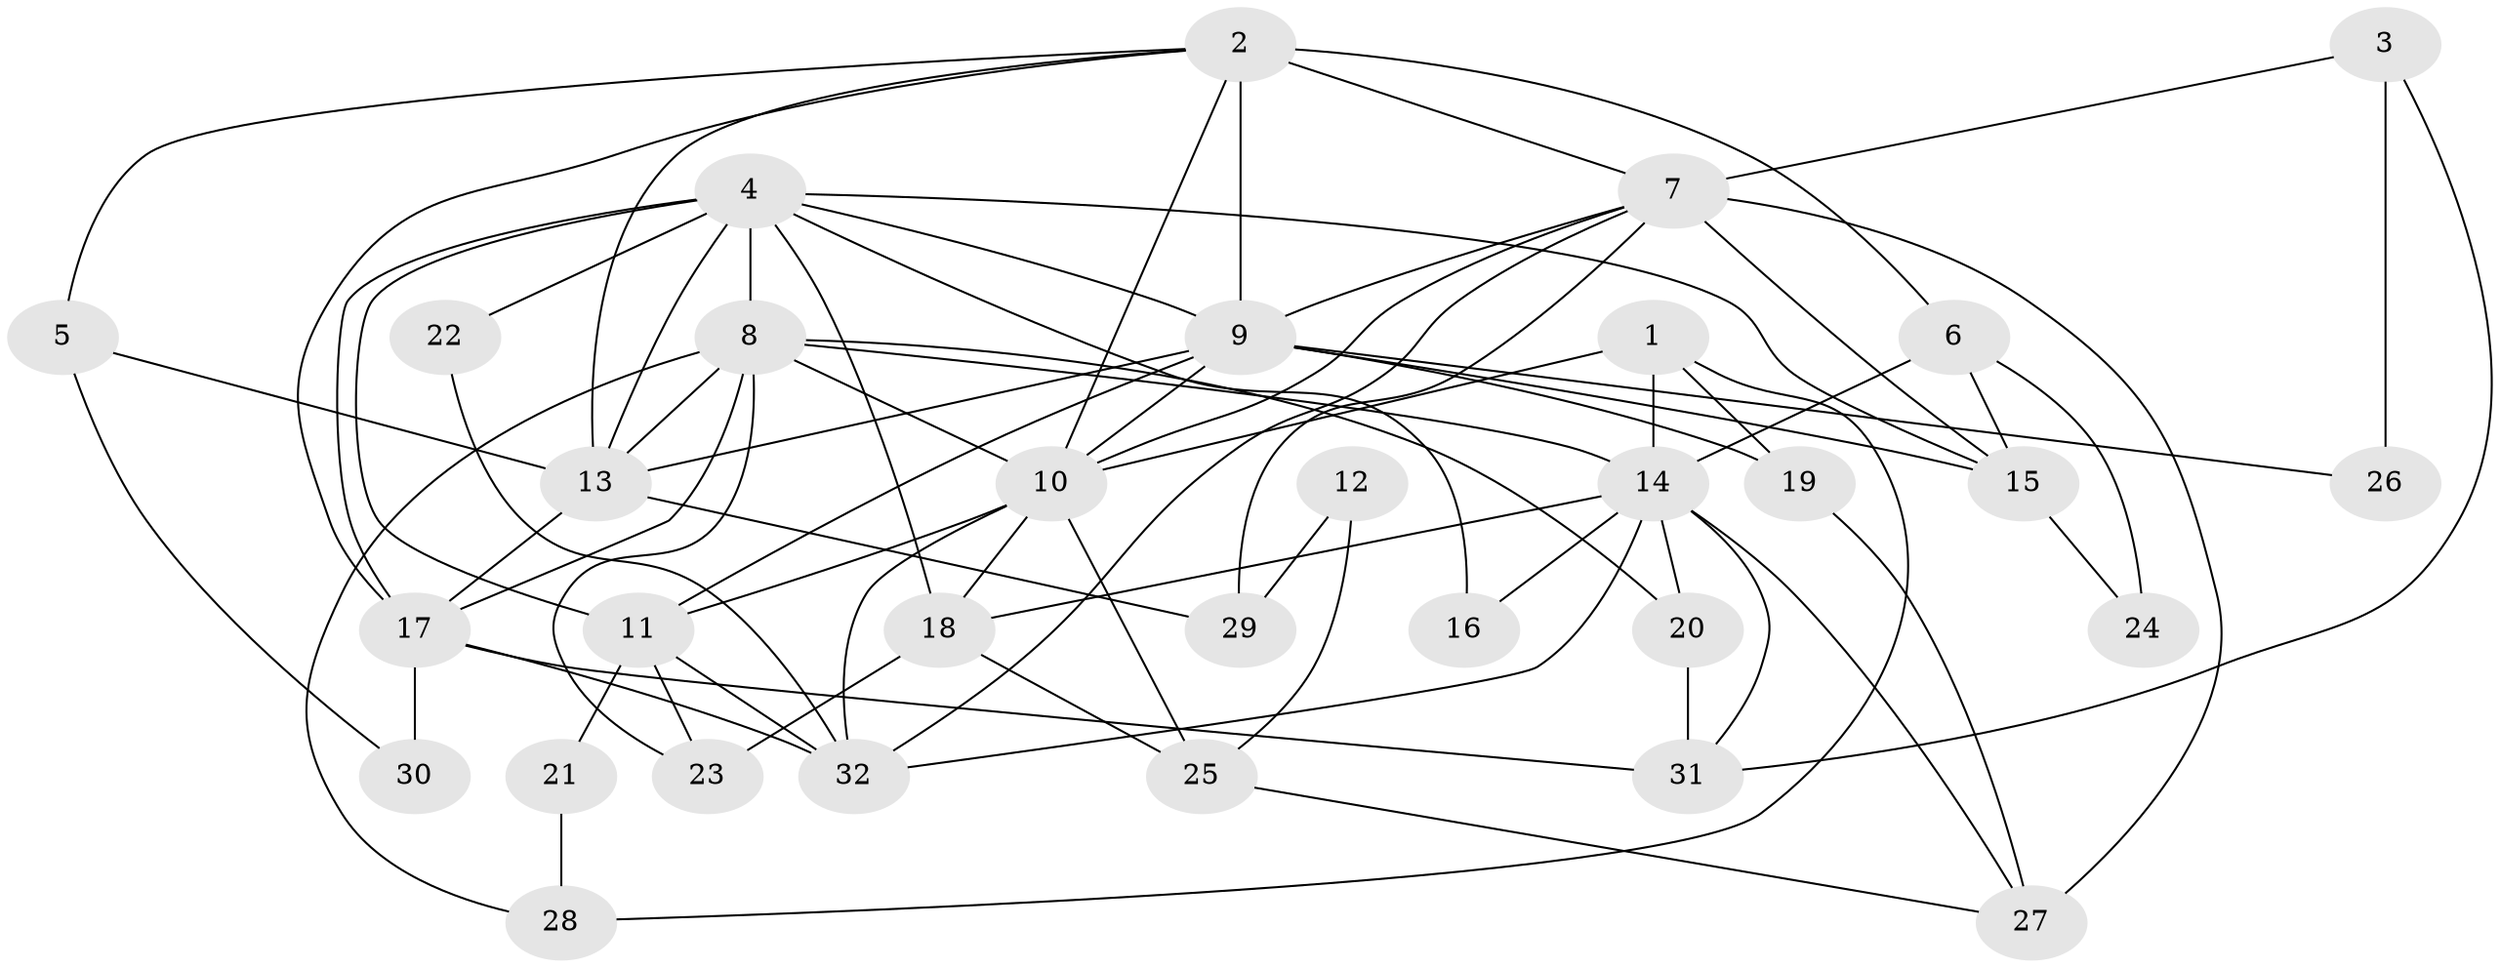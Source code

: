// original degree distribution, {4: 0.30158730158730157, 3: 0.25396825396825395, 5: 0.15873015873015872, 2: 0.12698412698412698, 6: 0.14285714285714285, 8: 0.015873015873015872}
// Generated by graph-tools (version 1.1) at 2025/36/03/09/25 02:36:03]
// undirected, 32 vertices, 75 edges
graph export_dot {
graph [start="1"]
  node [color=gray90,style=filled];
  1;
  2;
  3;
  4;
  5;
  6;
  7;
  8;
  9;
  10;
  11;
  12;
  13;
  14;
  15;
  16;
  17;
  18;
  19;
  20;
  21;
  22;
  23;
  24;
  25;
  26;
  27;
  28;
  29;
  30;
  31;
  32;
  1 -- 10 [weight=1.0];
  1 -- 14 [weight=1.0];
  1 -- 19 [weight=1.0];
  1 -- 28 [weight=1.0];
  2 -- 5 [weight=1.0];
  2 -- 6 [weight=1.0];
  2 -- 7 [weight=1.0];
  2 -- 9 [weight=3.0];
  2 -- 10 [weight=1.0];
  2 -- 13 [weight=1.0];
  2 -- 17 [weight=1.0];
  3 -- 7 [weight=1.0];
  3 -- 26 [weight=1.0];
  3 -- 31 [weight=1.0];
  4 -- 8 [weight=2.0];
  4 -- 9 [weight=2.0];
  4 -- 11 [weight=1.0];
  4 -- 13 [weight=2.0];
  4 -- 15 [weight=1.0];
  4 -- 16 [weight=3.0];
  4 -- 17 [weight=2.0];
  4 -- 18 [weight=1.0];
  4 -- 22 [weight=1.0];
  5 -- 13 [weight=1.0];
  5 -- 30 [weight=1.0];
  6 -- 14 [weight=2.0];
  6 -- 15 [weight=1.0];
  6 -- 24 [weight=1.0];
  7 -- 9 [weight=1.0];
  7 -- 10 [weight=1.0];
  7 -- 15 [weight=2.0];
  7 -- 27 [weight=2.0];
  7 -- 29 [weight=1.0];
  7 -- 32 [weight=1.0];
  8 -- 10 [weight=1.0];
  8 -- 13 [weight=2.0];
  8 -- 14 [weight=1.0];
  8 -- 17 [weight=1.0];
  8 -- 20 [weight=1.0];
  8 -- 23 [weight=2.0];
  8 -- 28 [weight=1.0];
  9 -- 10 [weight=1.0];
  9 -- 11 [weight=1.0];
  9 -- 13 [weight=2.0];
  9 -- 15 [weight=1.0];
  9 -- 19 [weight=1.0];
  9 -- 26 [weight=1.0];
  10 -- 11 [weight=1.0];
  10 -- 18 [weight=1.0];
  10 -- 25 [weight=1.0];
  10 -- 32 [weight=1.0];
  11 -- 21 [weight=1.0];
  11 -- 23 [weight=1.0];
  11 -- 32 [weight=1.0];
  12 -- 25 [weight=1.0];
  12 -- 29 [weight=1.0];
  13 -- 17 [weight=1.0];
  13 -- 29 [weight=2.0];
  14 -- 16 [weight=1.0];
  14 -- 18 [weight=1.0];
  14 -- 20 [weight=1.0];
  14 -- 27 [weight=1.0];
  14 -- 31 [weight=1.0];
  14 -- 32 [weight=1.0];
  15 -- 24 [weight=1.0];
  17 -- 30 [weight=1.0];
  17 -- 31 [weight=2.0];
  17 -- 32 [weight=1.0];
  18 -- 23 [weight=1.0];
  18 -- 25 [weight=1.0];
  19 -- 27 [weight=1.0];
  20 -- 31 [weight=1.0];
  21 -- 28 [weight=1.0];
  22 -- 32 [weight=1.0];
  25 -- 27 [weight=1.0];
}
